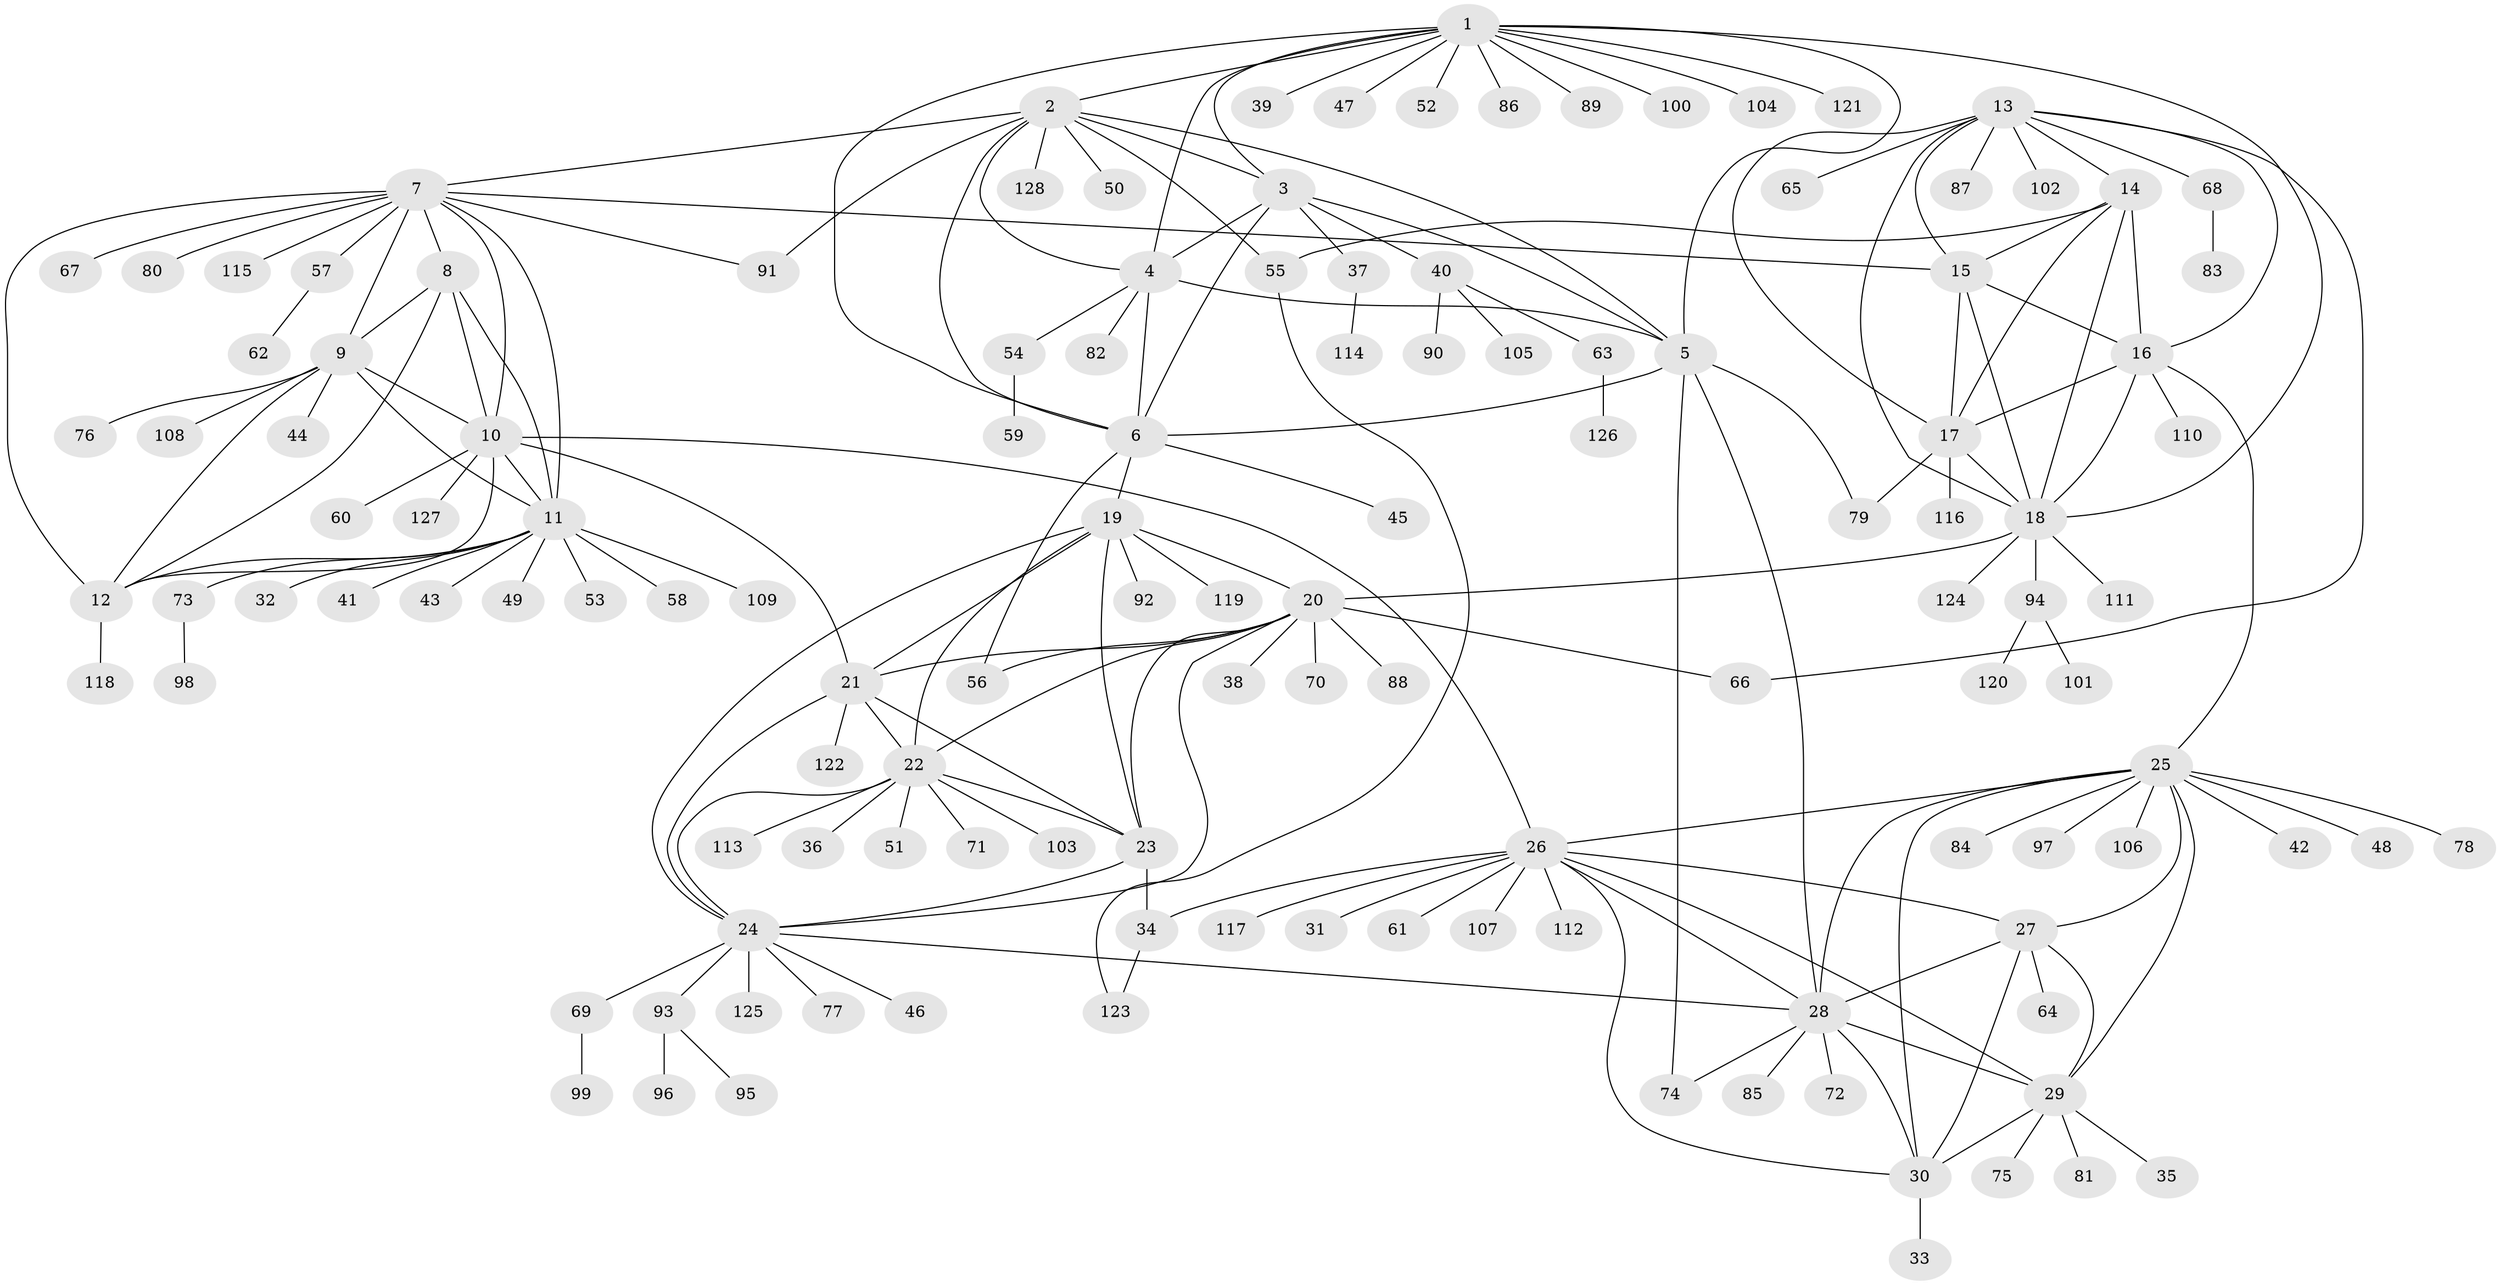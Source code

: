 // coarse degree distribution, {14: 0.011111111111111112, 1: 0.6333333333333333, 7: 0.044444444444444446, 13: 0.011111111111111112, 5: 0.044444444444444446, 11: 0.011111111111111112, 2: 0.06666666666666667, 6: 0.044444444444444446, 9: 0.022222222222222223, 8: 0.06666666666666667, 3: 0.03333333333333333, 10: 0.011111111111111112}
// Generated by graph-tools (version 1.1) at 2025/37/03/04/25 23:37:44]
// undirected, 128 vertices, 191 edges
graph export_dot {
  node [color=gray90,style=filled];
  1;
  2;
  3;
  4;
  5;
  6;
  7;
  8;
  9;
  10;
  11;
  12;
  13;
  14;
  15;
  16;
  17;
  18;
  19;
  20;
  21;
  22;
  23;
  24;
  25;
  26;
  27;
  28;
  29;
  30;
  31;
  32;
  33;
  34;
  35;
  36;
  37;
  38;
  39;
  40;
  41;
  42;
  43;
  44;
  45;
  46;
  47;
  48;
  49;
  50;
  51;
  52;
  53;
  54;
  55;
  56;
  57;
  58;
  59;
  60;
  61;
  62;
  63;
  64;
  65;
  66;
  67;
  68;
  69;
  70;
  71;
  72;
  73;
  74;
  75;
  76;
  77;
  78;
  79;
  80;
  81;
  82;
  83;
  84;
  85;
  86;
  87;
  88;
  89;
  90;
  91;
  92;
  93;
  94;
  95;
  96;
  97;
  98;
  99;
  100;
  101;
  102;
  103;
  104;
  105;
  106;
  107;
  108;
  109;
  110;
  111;
  112;
  113;
  114;
  115;
  116;
  117;
  118;
  119;
  120;
  121;
  122;
  123;
  124;
  125;
  126;
  127;
  128;
  1 -- 2;
  1 -- 3;
  1 -- 4;
  1 -- 5;
  1 -- 6;
  1 -- 18;
  1 -- 39;
  1 -- 47;
  1 -- 52;
  1 -- 86;
  1 -- 89;
  1 -- 100;
  1 -- 104;
  1 -- 121;
  2 -- 3;
  2 -- 4;
  2 -- 5;
  2 -- 6;
  2 -- 7;
  2 -- 50;
  2 -- 55;
  2 -- 91;
  2 -- 128;
  3 -- 4;
  3 -- 5;
  3 -- 6;
  3 -- 37;
  3 -- 40;
  4 -- 5;
  4 -- 6;
  4 -- 54;
  4 -- 82;
  5 -- 6;
  5 -- 28;
  5 -- 74;
  5 -- 79;
  6 -- 19;
  6 -- 45;
  6 -- 56;
  7 -- 8;
  7 -- 9;
  7 -- 10;
  7 -- 11;
  7 -- 12;
  7 -- 15;
  7 -- 57;
  7 -- 67;
  7 -- 80;
  7 -- 91;
  7 -- 115;
  8 -- 9;
  8 -- 10;
  8 -- 11;
  8 -- 12;
  9 -- 10;
  9 -- 11;
  9 -- 12;
  9 -- 44;
  9 -- 76;
  9 -- 108;
  10 -- 11;
  10 -- 12;
  10 -- 21;
  10 -- 26;
  10 -- 60;
  10 -- 127;
  11 -- 12;
  11 -- 32;
  11 -- 41;
  11 -- 43;
  11 -- 49;
  11 -- 53;
  11 -- 58;
  11 -- 73;
  11 -- 109;
  12 -- 118;
  13 -- 14;
  13 -- 15;
  13 -- 16;
  13 -- 17;
  13 -- 18;
  13 -- 65;
  13 -- 66;
  13 -- 68;
  13 -- 87;
  13 -- 102;
  14 -- 15;
  14 -- 16;
  14 -- 17;
  14 -- 18;
  14 -- 55;
  15 -- 16;
  15 -- 17;
  15 -- 18;
  16 -- 17;
  16 -- 18;
  16 -- 25;
  16 -- 110;
  17 -- 18;
  17 -- 79;
  17 -- 116;
  18 -- 20;
  18 -- 94;
  18 -- 111;
  18 -- 124;
  19 -- 20;
  19 -- 21;
  19 -- 22;
  19 -- 23;
  19 -- 24;
  19 -- 92;
  19 -- 119;
  20 -- 21;
  20 -- 22;
  20 -- 23;
  20 -- 24;
  20 -- 38;
  20 -- 56;
  20 -- 66;
  20 -- 70;
  20 -- 88;
  21 -- 22;
  21 -- 23;
  21 -- 24;
  21 -- 122;
  22 -- 23;
  22 -- 24;
  22 -- 36;
  22 -- 51;
  22 -- 71;
  22 -- 103;
  22 -- 113;
  23 -- 24;
  23 -- 34;
  24 -- 28;
  24 -- 46;
  24 -- 69;
  24 -- 77;
  24 -- 93;
  24 -- 125;
  25 -- 26;
  25 -- 27;
  25 -- 28;
  25 -- 29;
  25 -- 30;
  25 -- 42;
  25 -- 48;
  25 -- 78;
  25 -- 84;
  25 -- 97;
  25 -- 106;
  26 -- 27;
  26 -- 28;
  26 -- 29;
  26 -- 30;
  26 -- 31;
  26 -- 34;
  26 -- 61;
  26 -- 107;
  26 -- 112;
  26 -- 117;
  27 -- 28;
  27 -- 29;
  27 -- 30;
  27 -- 64;
  28 -- 29;
  28 -- 30;
  28 -- 72;
  28 -- 74;
  28 -- 85;
  29 -- 30;
  29 -- 35;
  29 -- 75;
  29 -- 81;
  30 -- 33;
  34 -- 123;
  37 -- 114;
  40 -- 63;
  40 -- 90;
  40 -- 105;
  54 -- 59;
  55 -- 123;
  57 -- 62;
  63 -- 126;
  68 -- 83;
  69 -- 99;
  73 -- 98;
  93 -- 95;
  93 -- 96;
  94 -- 101;
  94 -- 120;
}
